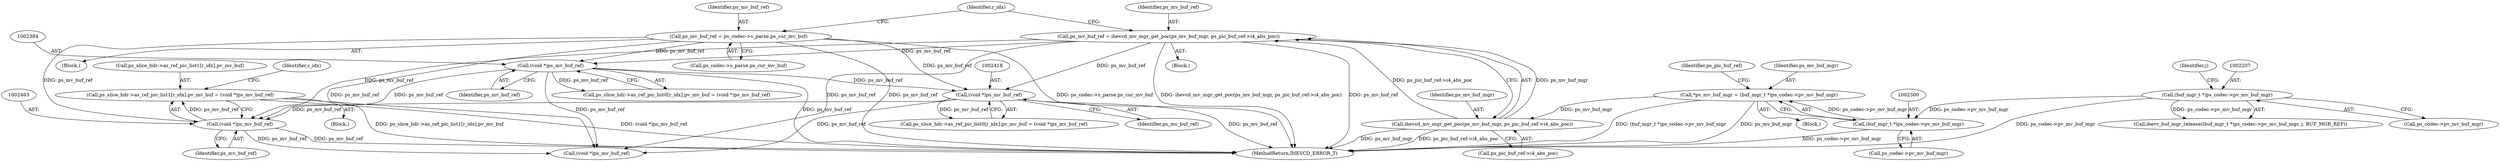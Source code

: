 digraph "0_Android_7c9be319a279654e55a6d757265f88c61a16a4d5@array" {
"1002454" [label="(Call,ps_slice_hdr->as_ref_pic_list1[r_idx].pv_mv_buf = (void *)ps_mv_buf_ref)"];
"1002462" [label="(Call,(void *)ps_mv_buf_ref)"];
"1002325" [label="(Call,ps_mv_buf_ref = ps_codec->s_parse.ps_cur_mv_buf)"];
"1002417" [label="(Call,(void *)ps_mv_buf_ref)"];
"1002334" [label="(Call,ps_mv_buf_ref = ihevcd_mv_mgr_get_poc(ps_mv_buf_mgr, ps_pic_buf_ref->i4_abs_poc))"];
"1002336" [label="(Call,ihevcd_mv_mgr_get_poc(ps_mv_buf_mgr, ps_pic_buf_ref->i4_abs_poc))"];
"1002297" [label="(Call,*ps_mv_buf_mgr = (buf_mgr_t *)ps_codec->pv_mv_buf_mgr)"];
"1002299" [label="(Call,(buf_mgr_t *)ps_codec->pv_mv_buf_mgr)"];
"1002206" [label="(Call,(buf_mgr_t *)ps_codec->pv_mv_buf_mgr)"];
"1002383" [label="(Call,(void *)ps_mv_buf_ref)"];
"1002305" [label="(Identifier,ps_pic_buf_ref)"];
"1002383" [label="(Call,(void *)ps_mv_buf_ref)"];
"1002325" [label="(Call,ps_mv_buf_ref = ps_codec->s_parse.ps_cur_mv_buf)"];
"1002335" [label="(Identifier,ps_mv_buf_ref)"];
"1002464" [label="(Identifier,ps_mv_buf_ref)"];
"1002208" [label="(Call,ps_codec->pv_mv_buf_mgr)"];
"1002327" [label="(Call,ps_codec->s_parse.ps_cur_mv_buf)"];
"1002336" [label="(Call,ihevcd_mv_mgr_get_poc(ps_mv_buf_mgr, ps_pic_buf_ref->i4_abs_poc))"];
"1002206" [label="(Call,(buf_mgr_t *)ps_codec->pv_mv_buf_mgr)"];
"1002375" [label="(Call,ps_slice_hdr->as_ref_pic_list0[r_idx].pv_mv_buf = (void *)ps_mv_buf_ref)"];
"1002430" [label="(Identifier,r_idx)"];
"1002442" [label="(Block,)"];
"1002496" [label="(Call,(void *)ps_mv_buf_ref)"];
"1002334" [label="(Call,ps_mv_buf_ref = ihevcd_mv_mgr_get_poc(ps_mv_buf_mgr, ps_pic_buf_ref->i4_abs_poc))"];
"1002385" [label="(Identifier,ps_mv_buf_ref)"];
"1002326" [label="(Identifier,ps_mv_buf_ref)"];
"1002297" [label="(Call,*ps_mv_buf_mgr = (buf_mgr_t *)ps_codec->pv_mv_buf_mgr)"];
"1002454" [label="(Call,ps_slice_hdr->as_ref_pic_list1[r_idx].pv_mv_buf = (void *)ps_mv_buf_ref)"];
"1002409" [label="(Call,ps_slice_hdr->as_ref_pic_list0[r_idx].pv_mv_buf = (void *)ps_mv_buf_ref)"];
"1002419" [label="(Identifier,ps_mv_buf_ref)"];
"1002462" [label="(Call,(void *)ps_mv_buf_ref)"];
"1002284" [label="(Block,)"];
"1002298" [label="(Identifier,ps_mv_buf_mgr)"];
"1002337" [label="(Identifier,ps_mv_buf_mgr)"];
"1002333" [label="(Block,)"];
"1002205" [label="(Call,ihevc_buf_mgr_release((buf_mgr_t *)ps_codec->pv_mv_buf_mgr, j, BUF_MGR_REF))"];
"1002685" [label="(MethodReturn,IHEVCD_ERROR_T)"];
"1002338" [label="(Call,ps_pic_buf_ref->i4_abs_poc)"];
"1002211" [label="(Identifier,j)"];
"1002299" [label="(Call,(buf_mgr_t *)ps_codec->pv_mv_buf_mgr)"];
"1002343" [label="(Identifier,r_idx)"];
"1002417" [label="(Call,(void *)ps_mv_buf_ref)"];
"1002315" [label="(Block,)"];
"1002301" [label="(Call,ps_codec->pv_mv_buf_mgr)"];
"1002455" [label="(Call,ps_slice_hdr->as_ref_pic_list1[r_idx].pv_mv_buf)"];
"1002454" -> "1002442"  [label="AST: "];
"1002454" -> "1002462"  [label="CFG: "];
"1002455" -> "1002454"  [label="AST: "];
"1002462" -> "1002454"  [label="AST: "];
"1002430" -> "1002454"  [label="CFG: "];
"1002454" -> "1002685"  [label="DDG: (void *)ps_mv_buf_ref"];
"1002454" -> "1002685"  [label="DDG: ps_slice_hdr->as_ref_pic_list1[r_idx].pv_mv_buf"];
"1002462" -> "1002454"  [label="DDG: ps_mv_buf_ref"];
"1002462" -> "1002464"  [label="CFG: "];
"1002463" -> "1002462"  [label="AST: "];
"1002464" -> "1002462"  [label="AST: "];
"1002462" -> "1002685"  [label="DDG: ps_mv_buf_ref"];
"1002325" -> "1002462"  [label="DDG: ps_mv_buf_ref"];
"1002417" -> "1002462"  [label="DDG: ps_mv_buf_ref"];
"1002334" -> "1002462"  [label="DDG: ps_mv_buf_ref"];
"1002383" -> "1002462"  [label="DDG: ps_mv_buf_ref"];
"1002462" -> "1002496"  [label="DDG: ps_mv_buf_ref"];
"1002325" -> "1002315"  [label="AST: "];
"1002325" -> "1002327"  [label="CFG: "];
"1002326" -> "1002325"  [label="AST: "];
"1002327" -> "1002325"  [label="AST: "];
"1002343" -> "1002325"  [label="CFG: "];
"1002325" -> "1002685"  [label="DDG: ps_codec->s_parse.ps_cur_mv_buf"];
"1002325" -> "1002685"  [label="DDG: ps_mv_buf_ref"];
"1002325" -> "1002383"  [label="DDG: ps_mv_buf_ref"];
"1002325" -> "1002417"  [label="DDG: ps_mv_buf_ref"];
"1002325" -> "1002496"  [label="DDG: ps_mv_buf_ref"];
"1002417" -> "1002409"  [label="AST: "];
"1002417" -> "1002419"  [label="CFG: "];
"1002418" -> "1002417"  [label="AST: "];
"1002419" -> "1002417"  [label="AST: "];
"1002409" -> "1002417"  [label="CFG: "];
"1002417" -> "1002685"  [label="DDG: ps_mv_buf_ref"];
"1002417" -> "1002409"  [label="DDG: ps_mv_buf_ref"];
"1002334" -> "1002417"  [label="DDG: ps_mv_buf_ref"];
"1002383" -> "1002417"  [label="DDG: ps_mv_buf_ref"];
"1002417" -> "1002496"  [label="DDG: ps_mv_buf_ref"];
"1002334" -> "1002333"  [label="AST: "];
"1002334" -> "1002336"  [label="CFG: "];
"1002335" -> "1002334"  [label="AST: "];
"1002336" -> "1002334"  [label="AST: "];
"1002343" -> "1002334"  [label="CFG: "];
"1002334" -> "1002685"  [label="DDG: ihevcd_mv_mgr_get_poc(ps_mv_buf_mgr, ps_pic_buf_ref->i4_abs_poc)"];
"1002334" -> "1002685"  [label="DDG: ps_mv_buf_ref"];
"1002336" -> "1002334"  [label="DDG: ps_mv_buf_mgr"];
"1002336" -> "1002334"  [label="DDG: ps_pic_buf_ref->i4_abs_poc"];
"1002334" -> "1002383"  [label="DDG: ps_mv_buf_ref"];
"1002334" -> "1002496"  [label="DDG: ps_mv_buf_ref"];
"1002336" -> "1002338"  [label="CFG: "];
"1002337" -> "1002336"  [label="AST: "];
"1002338" -> "1002336"  [label="AST: "];
"1002336" -> "1002685"  [label="DDG: ps_mv_buf_mgr"];
"1002336" -> "1002685"  [label="DDG: ps_pic_buf_ref->i4_abs_poc"];
"1002297" -> "1002336"  [label="DDG: ps_mv_buf_mgr"];
"1002297" -> "1002284"  [label="AST: "];
"1002297" -> "1002299"  [label="CFG: "];
"1002298" -> "1002297"  [label="AST: "];
"1002299" -> "1002297"  [label="AST: "];
"1002305" -> "1002297"  [label="CFG: "];
"1002297" -> "1002685"  [label="DDG: ps_mv_buf_mgr"];
"1002297" -> "1002685"  [label="DDG: (buf_mgr_t *)ps_codec->pv_mv_buf_mgr"];
"1002299" -> "1002297"  [label="DDG: ps_codec->pv_mv_buf_mgr"];
"1002299" -> "1002301"  [label="CFG: "];
"1002300" -> "1002299"  [label="AST: "];
"1002301" -> "1002299"  [label="AST: "];
"1002299" -> "1002685"  [label="DDG: ps_codec->pv_mv_buf_mgr"];
"1002206" -> "1002299"  [label="DDG: ps_codec->pv_mv_buf_mgr"];
"1002206" -> "1002205"  [label="AST: "];
"1002206" -> "1002208"  [label="CFG: "];
"1002207" -> "1002206"  [label="AST: "];
"1002208" -> "1002206"  [label="AST: "];
"1002211" -> "1002206"  [label="CFG: "];
"1002206" -> "1002685"  [label="DDG: ps_codec->pv_mv_buf_mgr"];
"1002206" -> "1002205"  [label="DDG: ps_codec->pv_mv_buf_mgr"];
"1002383" -> "1002375"  [label="AST: "];
"1002383" -> "1002385"  [label="CFG: "];
"1002384" -> "1002383"  [label="AST: "];
"1002385" -> "1002383"  [label="AST: "];
"1002375" -> "1002383"  [label="CFG: "];
"1002383" -> "1002685"  [label="DDG: ps_mv_buf_ref"];
"1002383" -> "1002375"  [label="DDG: ps_mv_buf_ref"];
"1002383" -> "1002496"  [label="DDG: ps_mv_buf_ref"];
}
